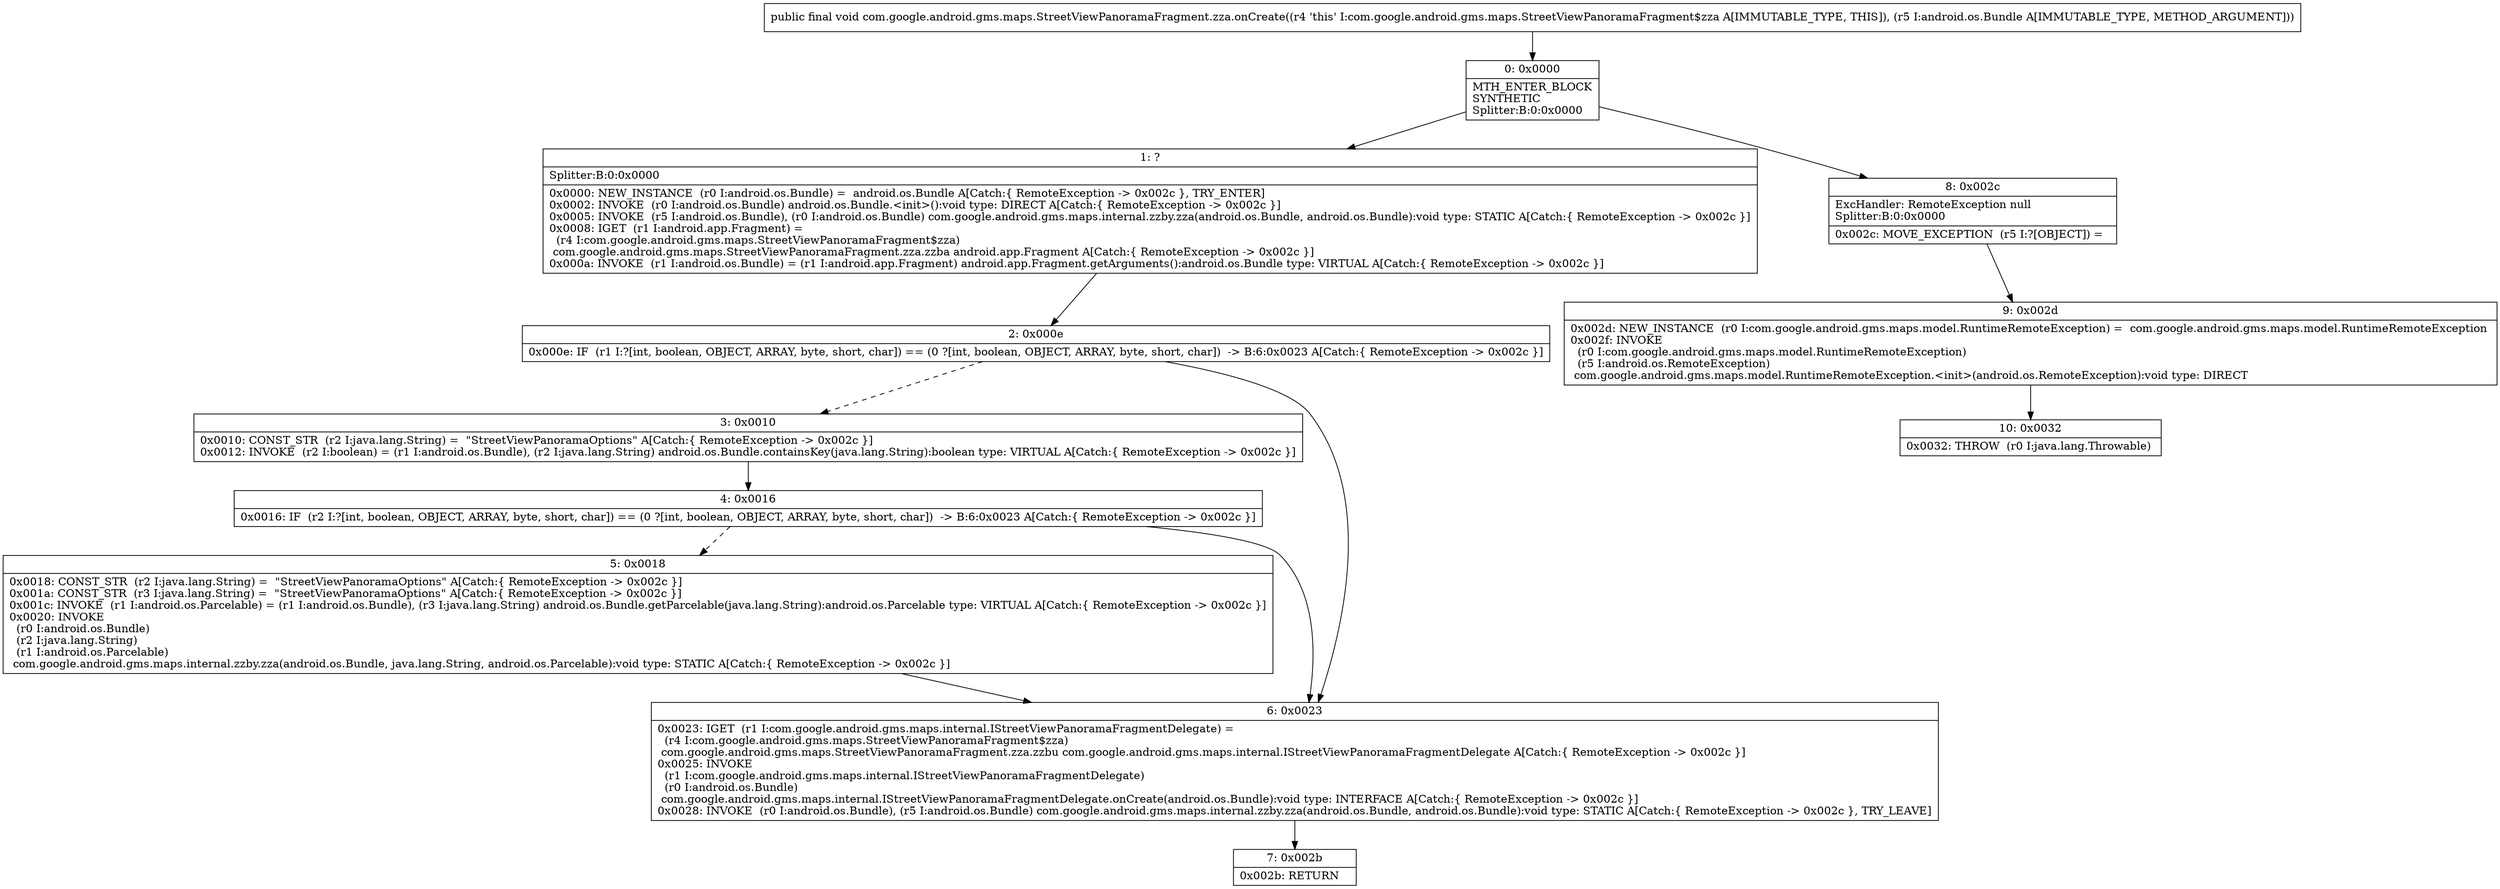 digraph "CFG forcom.google.android.gms.maps.StreetViewPanoramaFragment.zza.onCreate(Landroid\/os\/Bundle;)V" {
Node_0 [shape=record,label="{0\:\ 0x0000|MTH_ENTER_BLOCK\lSYNTHETIC\lSplitter:B:0:0x0000\l}"];
Node_1 [shape=record,label="{1\:\ ?|Splitter:B:0:0x0000\l|0x0000: NEW_INSTANCE  (r0 I:android.os.Bundle) =  android.os.Bundle A[Catch:\{ RemoteException \-\> 0x002c \}, TRY_ENTER]\l0x0002: INVOKE  (r0 I:android.os.Bundle) android.os.Bundle.\<init\>():void type: DIRECT A[Catch:\{ RemoteException \-\> 0x002c \}]\l0x0005: INVOKE  (r5 I:android.os.Bundle), (r0 I:android.os.Bundle) com.google.android.gms.maps.internal.zzby.zza(android.os.Bundle, android.os.Bundle):void type: STATIC A[Catch:\{ RemoteException \-\> 0x002c \}]\l0x0008: IGET  (r1 I:android.app.Fragment) = \l  (r4 I:com.google.android.gms.maps.StreetViewPanoramaFragment$zza)\l com.google.android.gms.maps.StreetViewPanoramaFragment.zza.zzba android.app.Fragment A[Catch:\{ RemoteException \-\> 0x002c \}]\l0x000a: INVOKE  (r1 I:android.os.Bundle) = (r1 I:android.app.Fragment) android.app.Fragment.getArguments():android.os.Bundle type: VIRTUAL A[Catch:\{ RemoteException \-\> 0x002c \}]\l}"];
Node_2 [shape=record,label="{2\:\ 0x000e|0x000e: IF  (r1 I:?[int, boolean, OBJECT, ARRAY, byte, short, char]) == (0 ?[int, boolean, OBJECT, ARRAY, byte, short, char])  \-\> B:6:0x0023 A[Catch:\{ RemoteException \-\> 0x002c \}]\l}"];
Node_3 [shape=record,label="{3\:\ 0x0010|0x0010: CONST_STR  (r2 I:java.lang.String) =  \"StreetViewPanoramaOptions\" A[Catch:\{ RemoteException \-\> 0x002c \}]\l0x0012: INVOKE  (r2 I:boolean) = (r1 I:android.os.Bundle), (r2 I:java.lang.String) android.os.Bundle.containsKey(java.lang.String):boolean type: VIRTUAL A[Catch:\{ RemoteException \-\> 0x002c \}]\l}"];
Node_4 [shape=record,label="{4\:\ 0x0016|0x0016: IF  (r2 I:?[int, boolean, OBJECT, ARRAY, byte, short, char]) == (0 ?[int, boolean, OBJECT, ARRAY, byte, short, char])  \-\> B:6:0x0023 A[Catch:\{ RemoteException \-\> 0x002c \}]\l}"];
Node_5 [shape=record,label="{5\:\ 0x0018|0x0018: CONST_STR  (r2 I:java.lang.String) =  \"StreetViewPanoramaOptions\" A[Catch:\{ RemoteException \-\> 0x002c \}]\l0x001a: CONST_STR  (r3 I:java.lang.String) =  \"StreetViewPanoramaOptions\" A[Catch:\{ RemoteException \-\> 0x002c \}]\l0x001c: INVOKE  (r1 I:android.os.Parcelable) = (r1 I:android.os.Bundle), (r3 I:java.lang.String) android.os.Bundle.getParcelable(java.lang.String):android.os.Parcelable type: VIRTUAL A[Catch:\{ RemoteException \-\> 0x002c \}]\l0x0020: INVOKE  \l  (r0 I:android.os.Bundle)\l  (r2 I:java.lang.String)\l  (r1 I:android.os.Parcelable)\l com.google.android.gms.maps.internal.zzby.zza(android.os.Bundle, java.lang.String, android.os.Parcelable):void type: STATIC A[Catch:\{ RemoteException \-\> 0x002c \}]\l}"];
Node_6 [shape=record,label="{6\:\ 0x0023|0x0023: IGET  (r1 I:com.google.android.gms.maps.internal.IStreetViewPanoramaFragmentDelegate) = \l  (r4 I:com.google.android.gms.maps.StreetViewPanoramaFragment$zza)\l com.google.android.gms.maps.StreetViewPanoramaFragment.zza.zzbu com.google.android.gms.maps.internal.IStreetViewPanoramaFragmentDelegate A[Catch:\{ RemoteException \-\> 0x002c \}]\l0x0025: INVOKE  \l  (r1 I:com.google.android.gms.maps.internal.IStreetViewPanoramaFragmentDelegate)\l  (r0 I:android.os.Bundle)\l com.google.android.gms.maps.internal.IStreetViewPanoramaFragmentDelegate.onCreate(android.os.Bundle):void type: INTERFACE A[Catch:\{ RemoteException \-\> 0x002c \}]\l0x0028: INVOKE  (r0 I:android.os.Bundle), (r5 I:android.os.Bundle) com.google.android.gms.maps.internal.zzby.zza(android.os.Bundle, android.os.Bundle):void type: STATIC A[Catch:\{ RemoteException \-\> 0x002c \}, TRY_LEAVE]\l}"];
Node_7 [shape=record,label="{7\:\ 0x002b|0x002b: RETURN   \l}"];
Node_8 [shape=record,label="{8\:\ 0x002c|ExcHandler: RemoteException null\lSplitter:B:0:0x0000\l|0x002c: MOVE_EXCEPTION  (r5 I:?[OBJECT]) =  \l}"];
Node_9 [shape=record,label="{9\:\ 0x002d|0x002d: NEW_INSTANCE  (r0 I:com.google.android.gms.maps.model.RuntimeRemoteException) =  com.google.android.gms.maps.model.RuntimeRemoteException \l0x002f: INVOKE  \l  (r0 I:com.google.android.gms.maps.model.RuntimeRemoteException)\l  (r5 I:android.os.RemoteException)\l com.google.android.gms.maps.model.RuntimeRemoteException.\<init\>(android.os.RemoteException):void type: DIRECT \l}"];
Node_10 [shape=record,label="{10\:\ 0x0032|0x0032: THROW  (r0 I:java.lang.Throwable) \l}"];
MethodNode[shape=record,label="{public final void com.google.android.gms.maps.StreetViewPanoramaFragment.zza.onCreate((r4 'this' I:com.google.android.gms.maps.StreetViewPanoramaFragment$zza A[IMMUTABLE_TYPE, THIS]), (r5 I:android.os.Bundle A[IMMUTABLE_TYPE, METHOD_ARGUMENT])) }"];
MethodNode -> Node_0;
Node_0 -> Node_1;
Node_0 -> Node_8;
Node_1 -> Node_2;
Node_2 -> Node_3[style=dashed];
Node_2 -> Node_6;
Node_3 -> Node_4;
Node_4 -> Node_5[style=dashed];
Node_4 -> Node_6;
Node_5 -> Node_6;
Node_6 -> Node_7;
Node_8 -> Node_9;
Node_9 -> Node_10;
}

